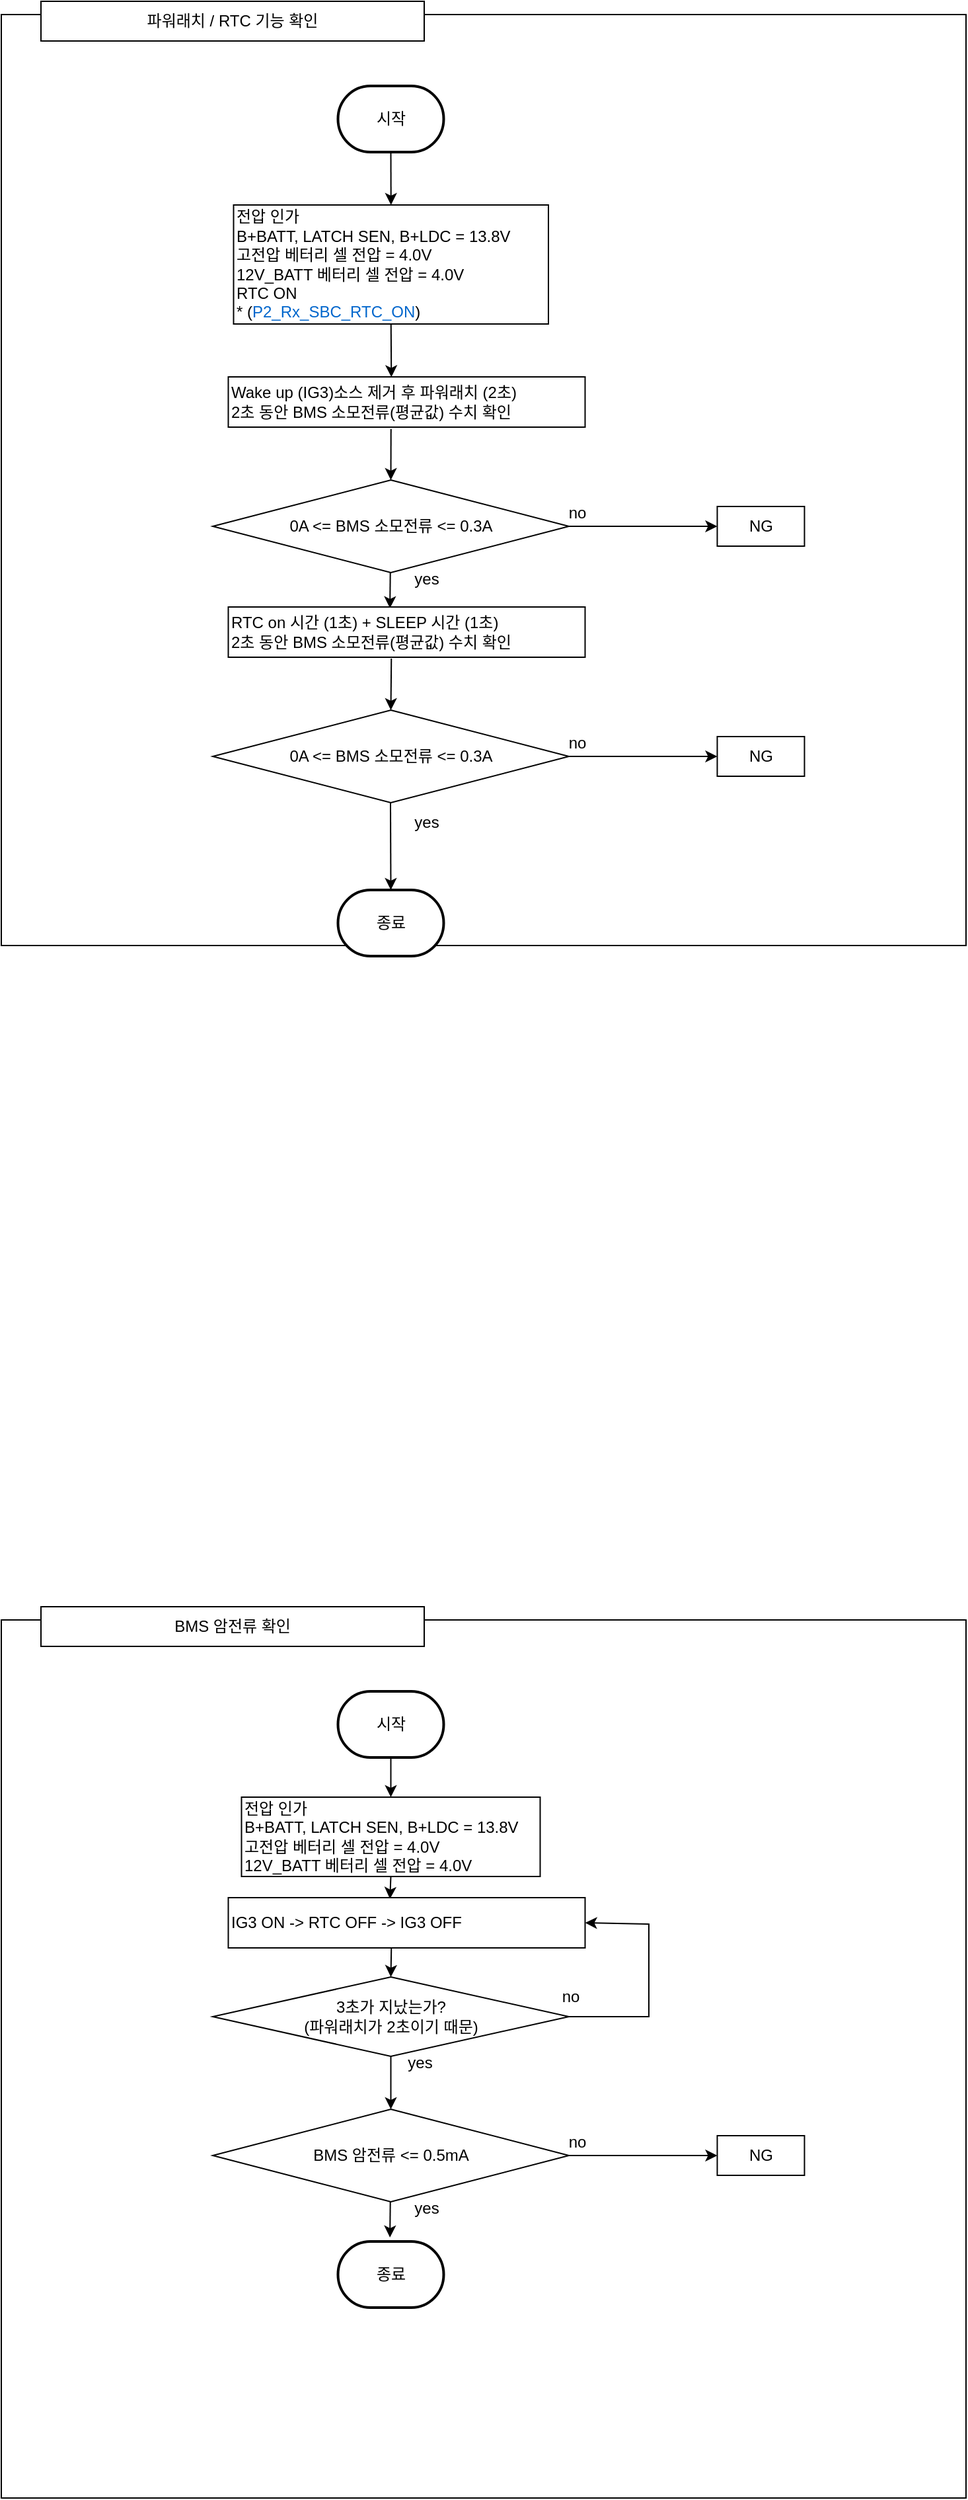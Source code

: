 <mxfile version="22.1.21" type="github">
  <diagram name="페이지-1" id="EbH8Y-EYe8wvB5tE8kf4">
    <mxGraphModel dx="1434" dy="-269" grid="1" gridSize="10" guides="1" tooltips="1" connect="1" arrows="1" fold="1" page="1" pageScale="1" pageWidth="827" pageHeight="1169" math="0" shadow="0">
      <root>
        <mxCell id="0" />
        <mxCell id="1" parent="0" />
        <mxCell id="4qK7n27PlKcG9oN8jX_3-1" value="" style="rounded=0;whiteSpace=wrap;html=1;" vertex="1" parent="1">
          <mxGeometry x="40" y="1206" width="730" height="704" as="geometry" />
        </mxCell>
        <mxCell id="4qK7n27PlKcG9oN8jX_3-2" value="시작" style="strokeWidth=2;html=1;shape=mxgraph.flowchart.terminator;whiteSpace=wrap;" vertex="1" parent="1">
          <mxGeometry x="294.75" y="1260" width="80" height="50" as="geometry" />
        </mxCell>
        <mxCell id="4qK7n27PlKcG9oN8jX_3-3" value="종료" style="strokeWidth=2;html=1;shape=mxgraph.flowchart.terminator;whiteSpace=wrap;" vertex="1" parent="1">
          <mxGeometry x="294.75" y="1868" width="80" height="50" as="geometry" />
        </mxCell>
        <mxCell id="4qK7n27PlKcG9oN8jX_3-4" value="전압 인가&lt;br&gt;B+BATT, LATCH SEN, B+LDC = 13.8V&lt;br&gt;고전압 베터리 셀 전압 = 4.0V&lt;br&gt;12V_BATT 베터리 셀 전압&amp;nbsp;= 4.0V&lt;br&gt;RTC ON&lt;br&gt;* (&lt;font color=&quot;#0066cc&quot;&gt;P2_Rx_SBC_RTC_ON&lt;/font&gt;)" style="rounded=0;whiteSpace=wrap;html=1;align=left;" vertex="1" parent="1">
          <mxGeometry x="215.75" y="1350" width="238.25" height="90" as="geometry" />
        </mxCell>
        <mxCell id="4qK7n27PlKcG9oN8jX_3-6" value="" style="endArrow=classic;html=1;rounded=0;exitX=0.456;exitY=1.035;exitDx=0;exitDy=0;entryX=0.5;entryY=0;entryDx=0;entryDy=0;exitPerimeter=0;" edge="1" parent="1" target="4qK7n27PlKcG9oN8jX_3-20" source="4qK7n27PlKcG9oN8jX_3-18">
          <mxGeometry width="50" height="50" relative="1" as="geometry">
            <mxPoint x="326.75" y="1524" as="sourcePoint" />
            <mxPoint x="338.11" y="1568.988" as="targetPoint" />
          </mxGeometry>
        </mxCell>
        <mxCell id="4qK7n27PlKcG9oN8jX_3-7" value="" style="endArrow=classic;html=1;rounded=0;exitX=0.5;exitY=1;exitDx=0;exitDy=0;exitPerimeter=0;entryX=0.5;entryY=0;entryDx=0;entryDy=0;" edge="1" parent="1" source="4qK7n27PlKcG9oN8jX_3-2" target="4qK7n27PlKcG9oN8jX_3-4">
          <mxGeometry width="50" height="50" relative="1" as="geometry">
            <mxPoint x="60.75" y="1360" as="sourcePoint" />
            <mxPoint x="110.75" y="1310" as="targetPoint" />
          </mxGeometry>
        </mxCell>
        <mxCell id="4qK7n27PlKcG9oN8jX_3-8" value="" style="endArrow=classic;html=1;rounded=0;exitX=0.499;exitY=0.968;exitDx=0;exitDy=0;entryX=0.5;entryY=0;entryDx=0;entryDy=0;entryPerimeter=0;exitPerimeter=0;" edge="1" parent="1" target="4qK7n27PlKcG9oN8jX_3-3" source="4qK7n27PlKcG9oN8jX_3-24">
          <mxGeometry width="50" height="50" relative="1" as="geometry">
            <mxPoint x="326.75" y="1908" as="sourcePoint" />
            <mxPoint x="112.75" y="1858" as="targetPoint" />
          </mxGeometry>
        </mxCell>
        <mxCell id="4qK7n27PlKcG9oN8jX_3-11" value="파워래치 / RTC 기능 확인" style="rounded=0;whiteSpace=wrap;html=1;" vertex="1" parent="1">
          <mxGeometry x="70" y="1196" width="290" height="30" as="geometry" />
        </mxCell>
        <mxCell id="4qK7n27PlKcG9oN8jX_3-18" value="Wake up (IG3)소스 제거 후&amp;nbsp;파워래치 (2초)&lt;br&gt;2초 동안 BMS 소모전류(평균값) 수치 확인" style="rounded=0;whiteSpace=wrap;html=1;align=left;" vertex="1" parent="1">
          <mxGeometry x="211.75" y="1480" width="270" height="38" as="geometry" />
        </mxCell>
        <mxCell id="4qK7n27PlKcG9oN8jX_3-20" value="0A &amp;lt;= BMS 소모전류 &amp;lt;= 0.3A" style="rhombus;whiteSpace=wrap;html=1;" vertex="1" parent="1">
          <mxGeometry x="200" y="1558" width="269.5" height="70" as="geometry" />
        </mxCell>
        <mxCell id="4qK7n27PlKcG9oN8jX_3-21" value="" style="endArrow=classic;html=1;rounded=0;exitX=0.457;exitY=1.026;exitDx=0;exitDy=0;entryX=0.5;entryY=0;entryDx=0;entryDy=0;exitPerimeter=0;" edge="1" parent="1" source="4qK7n27PlKcG9oN8jX_3-23" target="4qK7n27PlKcG9oN8jX_3-24">
          <mxGeometry width="50" height="50" relative="1" as="geometry">
            <mxPoint x="326.75" y="1698" as="sourcePoint" />
            <mxPoint x="338.11" y="1742.988" as="targetPoint" />
          </mxGeometry>
        </mxCell>
        <mxCell id="4qK7n27PlKcG9oN8jX_3-22" value="" style="endArrow=classic;html=1;rounded=0;entryX=0.453;entryY=0.025;entryDx=0;entryDy=0;entryPerimeter=0;" edge="1" parent="1" target="4qK7n27PlKcG9oN8jX_3-23" source="4qK7n27PlKcG9oN8jX_3-20">
          <mxGeometry width="50" height="50" relative="1" as="geometry">
            <mxPoint x="334.75" y="1638" as="sourcePoint" />
            <mxPoint x="335.31" y="1657.7" as="targetPoint" />
          </mxGeometry>
        </mxCell>
        <mxCell id="4qK7n27PlKcG9oN8jX_3-23" value="RTC on 시간 (1초) + SLEEP 시간 (1초)&lt;br&gt;2초 동안 BMS 소모전류(평균값) 수치 확인" style="rounded=0;whiteSpace=wrap;html=1;align=left;" vertex="1" parent="1">
          <mxGeometry x="211.75" y="1654" width="270" height="38" as="geometry" />
        </mxCell>
        <mxCell id="4qK7n27PlKcG9oN8jX_3-24" value="0A &amp;lt;= BMS 소모전류 &amp;lt;= 0.3A" style="rhombus;whiteSpace=wrap;html=1;" vertex="1" parent="1">
          <mxGeometry x="200" y="1732" width="269.5" height="70" as="geometry" />
        </mxCell>
        <mxCell id="4qK7n27PlKcG9oN8jX_3-25" value="yes" style="text;html=1;strokeColor=none;fillColor=none;align=center;verticalAlign=middle;whiteSpace=wrap;rounded=0;" vertex="1" parent="1">
          <mxGeometry x="331.75" y="1618" width="60" height="30" as="geometry" />
        </mxCell>
        <mxCell id="4qK7n27PlKcG9oN8jX_3-26" value="NG" style="rounded=0;whiteSpace=wrap;html=1;align=center;" vertex="1" parent="1">
          <mxGeometry x="581.75" y="1578" width="66" height="30" as="geometry" />
        </mxCell>
        <mxCell id="4qK7n27PlKcG9oN8jX_3-27" value="" style="endArrow=classic;html=1;rounded=0;exitX=1;exitY=0.5;exitDx=0;exitDy=0;entryX=0;entryY=0.5;entryDx=0;entryDy=0;" edge="1" parent="1" source="4qK7n27PlKcG9oN8jX_3-20" target="4qK7n27PlKcG9oN8jX_3-26">
          <mxGeometry width="50" height="50" relative="1" as="geometry">
            <mxPoint x="541.75" y="1588" as="sourcePoint" />
            <mxPoint x="591.75" y="1538" as="targetPoint" />
          </mxGeometry>
        </mxCell>
        <mxCell id="4qK7n27PlKcG9oN8jX_3-28" value="no" style="text;html=1;strokeColor=none;fillColor=none;align=center;verticalAlign=middle;whiteSpace=wrap;rounded=0;" vertex="1" parent="1">
          <mxGeometry x="445.75" y="1568" width="60" height="30" as="geometry" />
        </mxCell>
        <mxCell id="4qK7n27PlKcG9oN8jX_3-31" value="NG" style="rounded=0;whiteSpace=wrap;html=1;align=center;" vertex="1" parent="1">
          <mxGeometry x="581.75" y="1752" width="66" height="30" as="geometry" />
        </mxCell>
        <mxCell id="4qK7n27PlKcG9oN8jX_3-32" value="" style="endArrow=classic;html=1;rounded=0;exitX=1;exitY=0.5;exitDx=0;exitDy=0;entryX=0;entryY=0.5;entryDx=0;entryDy=0;" edge="1" parent="1" target="4qK7n27PlKcG9oN8jX_3-31">
          <mxGeometry width="50" height="50" relative="1" as="geometry">
            <mxPoint x="469.75" y="1767" as="sourcePoint" />
            <mxPoint x="591.75" y="1712" as="targetPoint" />
          </mxGeometry>
        </mxCell>
        <mxCell id="4qK7n27PlKcG9oN8jX_3-33" value="no" style="text;html=1;strokeColor=none;fillColor=none;align=center;verticalAlign=middle;whiteSpace=wrap;rounded=0;" vertex="1" parent="1">
          <mxGeometry x="445.75" y="1742" width="60" height="30" as="geometry" />
        </mxCell>
        <mxCell id="4qK7n27PlKcG9oN8jX_3-34" value="yes" style="text;html=1;strokeColor=none;fillColor=none;align=center;verticalAlign=middle;whiteSpace=wrap;rounded=0;" vertex="1" parent="1">
          <mxGeometry x="331.75" y="1802" width="60" height="30" as="geometry" />
        </mxCell>
        <mxCell id="4qK7n27PlKcG9oN8jX_3-35" value="" style="rounded=0;whiteSpace=wrap;html=1;" vertex="1" parent="1">
          <mxGeometry x="40" y="2420" width="730" height="664" as="geometry" />
        </mxCell>
        <mxCell id="4qK7n27PlKcG9oN8jX_3-36" value="시작" style="strokeWidth=2;html=1;shape=mxgraph.flowchart.terminator;whiteSpace=wrap;" vertex="1" parent="1">
          <mxGeometry x="294.75" y="2474" width="80" height="50" as="geometry" />
        </mxCell>
        <mxCell id="4qK7n27PlKcG9oN8jX_3-37" value="종료" style="strokeWidth=2;html=1;shape=mxgraph.flowchart.terminator;whiteSpace=wrap;" vertex="1" parent="1">
          <mxGeometry x="294.75" y="2890" width="80" height="50" as="geometry" />
        </mxCell>
        <mxCell id="4qK7n27PlKcG9oN8jX_3-38" value="전압 인가&lt;br&gt;B+BATT, LATCH SEN, B+LDC = 13.8V&lt;br&gt;고전압 베터리 셀 전압 = 4.0V&lt;br&gt;12V_BATT 베터리 셀 전압&amp;nbsp;= 4.0V" style="rounded=0;whiteSpace=wrap;html=1;align=left;" vertex="1" parent="1">
          <mxGeometry x="221.75" y="2554" width="226" height="60" as="geometry" />
        </mxCell>
        <mxCell id="4qK7n27PlKcG9oN8jX_3-39" value="" style="endArrow=classic;html=1;rounded=0;exitX=0.5;exitY=1;exitDx=0;exitDy=0;entryX=0.5;entryY=0;entryDx=0;entryDy=0;" edge="1" parent="1" source="4qK7n27PlKcG9oN8jX_3-58" target="4qK7n27PlKcG9oN8jX_3-45">
          <mxGeometry width="50" height="50" relative="1" as="geometry">
            <mxPoint x="326.75" y="2674" as="sourcePoint" />
            <mxPoint x="338.11" y="2718.988" as="targetPoint" />
          </mxGeometry>
        </mxCell>
        <mxCell id="4qK7n27PlKcG9oN8jX_3-40" value="" style="endArrow=classic;html=1;rounded=0;exitX=0.5;exitY=1;exitDx=0;exitDy=0;exitPerimeter=0;entryX=0.5;entryY=0;entryDx=0;entryDy=0;" edge="1" parent="1" source="4qK7n27PlKcG9oN8jX_3-36" target="4qK7n27PlKcG9oN8jX_3-38">
          <mxGeometry width="50" height="50" relative="1" as="geometry">
            <mxPoint x="60.75" y="2574" as="sourcePoint" />
            <mxPoint x="110.75" y="2524" as="targetPoint" />
          </mxGeometry>
        </mxCell>
        <mxCell id="4qK7n27PlKcG9oN8jX_3-42" value="BMS 암전류 확인" style="rounded=0;whiteSpace=wrap;html=1;" vertex="1" parent="1">
          <mxGeometry x="70" y="2410" width="290" height="30" as="geometry" />
        </mxCell>
        <mxCell id="4qK7n27PlKcG9oN8jX_3-43" value="" style="endArrow=classic;html=1;rounded=0;exitX=0.5;exitY=1;exitDx=0;exitDy=0;entryX=0.453;entryY=0.025;entryDx=0;entryDy=0;entryPerimeter=0;" edge="1" parent="1" source="4qK7n27PlKcG9oN8jX_3-38" target="4qK7n27PlKcG9oN8jX_3-44">
          <mxGeometry width="50" height="50" relative="1" as="geometry">
            <mxPoint x="551.75" y="2624" as="sourcePoint" />
            <mxPoint x="335.31" y="2633.7" as="targetPoint" />
          </mxGeometry>
        </mxCell>
        <mxCell id="4qK7n27PlKcG9oN8jX_3-44" value="IG3 ON -&amp;gt; RTC OFF -&amp;gt; IG3 OFF" style="rounded=0;whiteSpace=wrap;html=1;align=left;" vertex="1" parent="1">
          <mxGeometry x="211.75" y="2630" width="270" height="38" as="geometry" />
        </mxCell>
        <mxCell id="4qK7n27PlKcG9oN8jX_3-45" value="BMS 암전류 &amp;lt;= 0.5mA" style="rhombus;whiteSpace=wrap;html=1;" vertex="1" parent="1">
          <mxGeometry x="200" y="2790" width="269.5" height="70" as="geometry" />
        </mxCell>
        <mxCell id="4qK7n27PlKcG9oN8jX_3-47" value="" style="endArrow=classic;html=1;rounded=0;entryX=0.453;entryY=0.025;entryDx=0;entryDy=0;entryPerimeter=0;" edge="1" parent="1" source="4qK7n27PlKcG9oN8jX_3-45">
          <mxGeometry width="50" height="50" relative="1" as="geometry">
            <mxPoint x="334.75" y="2870" as="sourcePoint" />
            <mxPoint x="334.06" y="2886.95" as="targetPoint" />
          </mxGeometry>
        </mxCell>
        <mxCell id="4qK7n27PlKcG9oN8jX_3-50" value="yes" style="text;html=1;strokeColor=none;fillColor=none;align=center;verticalAlign=middle;whiteSpace=wrap;rounded=0;" vertex="1" parent="1">
          <mxGeometry x="331.75" y="2850" width="60" height="30" as="geometry" />
        </mxCell>
        <mxCell id="4qK7n27PlKcG9oN8jX_3-51" value="NG" style="rounded=0;whiteSpace=wrap;html=1;align=center;" vertex="1" parent="1">
          <mxGeometry x="581.75" y="2810" width="66" height="30" as="geometry" />
        </mxCell>
        <mxCell id="4qK7n27PlKcG9oN8jX_3-52" value="" style="endArrow=classic;html=1;rounded=0;exitX=1;exitY=0.5;exitDx=0;exitDy=0;entryX=0;entryY=0.5;entryDx=0;entryDy=0;" edge="1" parent="1" source="4qK7n27PlKcG9oN8jX_3-45" target="4qK7n27PlKcG9oN8jX_3-51">
          <mxGeometry width="50" height="50" relative="1" as="geometry">
            <mxPoint x="541.75" y="2820" as="sourcePoint" />
            <mxPoint x="591.75" y="2770" as="targetPoint" />
          </mxGeometry>
        </mxCell>
        <mxCell id="4qK7n27PlKcG9oN8jX_3-53" value="no" style="text;html=1;strokeColor=none;fillColor=none;align=center;verticalAlign=middle;whiteSpace=wrap;rounded=0;" vertex="1" parent="1">
          <mxGeometry x="445.75" y="2800" width="60" height="30" as="geometry" />
        </mxCell>
        <mxCell id="4qK7n27PlKcG9oN8jX_3-58" value="3초가 지났는가?&lt;br&gt;(파워래치가 2초이기 때문)" style="rhombus;whiteSpace=wrap;html=1;" vertex="1" parent="1">
          <mxGeometry x="200" y="2690" width="269.5" height="60" as="geometry" />
        </mxCell>
        <mxCell id="4qK7n27PlKcG9oN8jX_3-59" value="" style="endArrow=classic;html=1;rounded=0;exitX=0.457;exitY=1.005;exitDx=0;exitDy=0;entryX=0.5;entryY=0;entryDx=0;entryDy=0;exitPerimeter=0;" edge="1" parent="1" source="4qK7n27PlKcG9oN8jX_3-44" target="4qK7n27PlKcG9oN8jX_3-58">
          <mxGeometry width="50" height="50" relative="1" as="geometry">
            <mxPoint x="345" y="2760" as="sourcePoint" />
            <mxPoint x="345" y="2800" as="targetPoint" />
          </mxGeometry>
        </mxCell>
        <mxCell id="4qK7n27PlKcG9oN8jX_3-60" value="" style="endArrow=classic;html=1;rounded=0;exitX=1;exitY=0.5;exitDx=0;exitDy=0;entryX=1;entryY=0.5;entryDx=0;entryDy=0;" edge="1" parent="1" source="4qK7n27PlKcG9oN8jX_3-58" target="4qK7n27PlKcG9oN8jX_3-44">
          <mxGeometry width="50" height="50" relative="1" as="geometry">
            <mxPoint x="355" y="2770" as="sourcePoint" />
            <mxPoint x="355" y="2810" as="targetPoint" />
            <Array as="points">
              <mxPoint x="530" y="2720" />
              <mxPoint x="530" y="2650" />
            </Array>
          </mxGeometry>
        </mxCell>
        <mxCell id="4qK7n27PlKcG9oN8jX_3-61" value="yes" style="text;html=1;strokeColor=none;fillColor=none;align=center;verticalAlign=middle;whiteSpace=wrap;rounded=0;" vertex="1" parent="1">
          <mxGeometry x="327" y="2740" width="60" height="30" as="geometry" />
        </mxCell>
        <mxCell id="4qK7n27PlKcG9oN8jX_3-62" value="no" style="text;html=1;strokeColor=none;fillColor=none;align=center;verticalAlign=middle;whiteSpace=wrap;rounded=0;" vertex="1" parent="1">
          <mxGeometry x="441" y="2690" width="60" height="30" as="geometry" />
        </mxCell>
        <mxCell id="4qK7n27PlKcG9oN8jX_3-63" value="" style="endArrow=classic;html=1;rounded=0;exitX=0.5;exitY=1;exitDx=0;exitDy=0;entryX=0.457;entryY=0.005;entryDx=0;entryDy=0;entryPerimeter=0;" edge="1" parent="1" source="4qK7n27PlKcG9oN8jX_3-4" target="4qK7n27PlKcG9oN8jX_3-18">
          <mxGeometry width="50" height="50" relative="1" as="geometry">
            <mxPoint x="260" y="1500" as="sourcePoint" />
            <mxPoint x="310" y="1450" as="targetPoint" />
          </mxGeometry>
        </mxCell>
      </root>
    </mxGraphModel>
  </diagram>
</mxfile>
